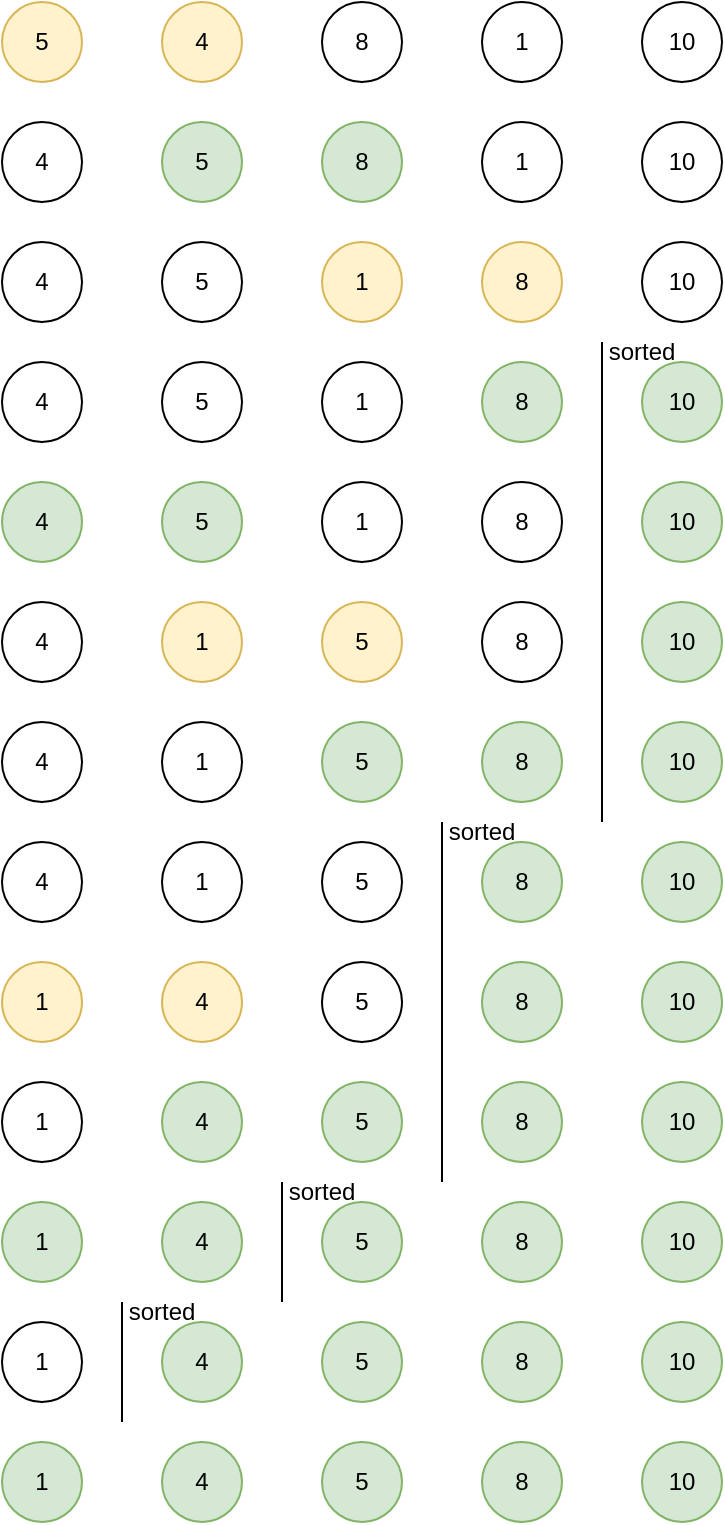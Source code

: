 <mxfile version="22.1.3" type="github">
  <diagram name="Page-1" id="RFBaPc5K5OmR-_8Ed8LZ">
    <mxGraphModel dx="1434" dy="759" grid="1" gridSize="10" guides="1" tooltips="1" connect="1" arrows="1" fold="1" page="1" pageScale="1" pageWidth="827" pageHeight="1169" math="0" shadow="0">
      <root>
        <mxCell id="0" />
        <mxCell id="1" parent="0" />
        <mxCell id="aoS1Anyq2JgAf3qkxeZy-1" value="5" style="ellipse;whiteSpace=wrap;html=1;aspect=fixed;fillColor=#fff2cc;strokeColor=#d6b656;" vertex="1" parent="1">
          <mxGeometry width="40" height="40" as="geometry" />
        </mxCell>
        <mxCell id="aoS1Anyq2JgAf3qkxeZy-2" value="4" style="ellipse;whiteSpace=wrap;html=1;aspect=fixed;fillColor=#fff2cc;strokeColor=#d6b656;" vertex="1" parent="1">
          <mxGeometry x="80" width="40" height="40" as="geometry" />
        </mxCell>
        <mxCell id="aoS1Anyq2JgAf3qkxeZy-3" value="8" style="ellipse;whiteSpace=wrap;html=1;aspect=fixed;" vertex="1" parent="1">
          <mxGeometry x="160" width="40" height="40" as="geometry" />
        </mxCell>
        <mxCell id="aoS1Anyq2JgAf3qkxeZy-4" value="1" style="ellipse;whiteSpace=wrap;html=1;aspect=fixed;" vertex="1" parent="1">
          <mxGeometry x="240" width="40" height="40" as="geometry" />
        </mxCell>
        <mxCell id="aoS1Anyq2JgAf3qkxeZy-5" value="10" style="ellipse;whiteSpace=wrap;html=1;aspect=fixed;" vertex="1" parent="1">
          <mxGeometry x="320" width="40" height="40" as="geometry" />
        </mxCell>
        <mxCell id="aoS1Anyq2JgAf3qkxeZy-15" value="4" style="ellipse;whiteSpace=wrap;html=1;aspect=fixed;" vertex="1" parent="1">
          <mxGeometry y="60" width="40" height="40" as="geometry" />
        </mxCell>
        <mxCell id="aoS1Anyq2JgAf3qkxeZy-16" value="5" style="ellipse;whiteSpace=wrap;html=1;aspect=fixed;fillColor=#d5e8d4;strokeColor=#82b366;" vertex="1" parent="1">
          <mxGeometry x="80" y="60" width="40" height="40" as="geometry" />
        </mxCell>
        <mxCell id="aoS1Anyq2JgAf3qkxeZy-17" value="8" style="ellipse;whiteSpace=wrap;html=1;aspect=fixed;fillColor=#d5e8d4;strokeColor=#82b366;" vertex="1" parent="1">
          <mxGeometry x="160" y="60" width="40" height="40" as="geometry" />
        </mxCell>
        <mxCell id="aoS1Anyq2JgAf3qkxeZy-18" value="1" style="ellipse;whiteSpace=wrap;html=1;aspect=fixed;" vertex="1" parent="1">
          <mxGeometry x="240" y="60" width="40" height="40" as="geometry" />
        </mxCell>
        <mxCell id="aoS1Anyq2JgAf3qkxeZy-19" value="10" style="ellipse;whiteSpace=wrap;html=1;aspect=fixed;" vertex="1" parent="1">
          <mxGeometry x="320" y="60" width="40" height="40" as="geometry" />
        </mxCell>
        <mxCell id="aoS1Anyq2JgAf3qkxeZy-25" value="4" style="ellipse;whiteSpace=wrap;html=1;aspect=fixed;" vertex="1" parent="1">
          <mxGeometry y="120" width="40" height="40" as="geometry" />
        </mxCell>
        <mxCell id="aoS1Anyq2JgAf3qkxeZy-26" value="5" style="ellipse;whiteSpace=wrap;html=1;aspect=fixed;" vertex="1" parent="1">
          <mxGeometry x="80" y="120" width="40" height="40" as="geometry" />
        </mxCell>
        <mxCell id="aoS1Anyq2JgAf3qkxeZy-27" value="1" style="ellipse;whiteSpace=wrap;html=1;aspect=fixed;fillColor=#fff2cc;strokeColor=#d6b656;" vertex="1" parent="1">
          <mxGeometry x="160" y="120" width="40" height="40" as="geometry" />
        </mxCell>
        <mxCell id="aoS1Anyq2JgAf3qkxeZy-28" value="8" style="ellipse;whiteSpace=wrap;html=1;aspect=fixed;fillColor=#fff2cc;strokeColor=#d6b656;" vertex="1" parent="1">
          <mxGeometry x="240" y="120" width="40" height="40" as="geometry" />
        </mxCell>
        <mxCell id="aoS1Anyq2JgAf3qkxeZy-29" value="10" style="ellipse;whiteSpace=wrap;html=1;aspect=fixed;" vertex="1" parent="1">
          <mxGeometry x="320" y="120" width="40" height="40" as="geometry" />
        </mxCell>
        <mxCell id="aoS1Anyq2JgAf3qkxeZy-35" value="4" style="ellipse;whiteSpace=wrap;html=1;aspect=fixed;" vertex="1" parent="1">
          <mxGeometry y="180" width="40" height="40" as="geometry" />
        </mxCell>
        <mxCell id="aoS1Anyq2JgAf3qkxeZy-36" value="5" style="ellipse;whiteSpace=wrap;html=1;aspect=fixed;" vertex="1" parent="1">
          <mxGeometry x="80" y="180" width="40" height="40" as="geometry" />
        </mxCell>
        <mxCell id="aoS1Anyq2JgAf3qkxeZy-37" value="1" style="ellipse;whiteSpace=wrap;html=1;aspect=fixed;" vertex="1" parent="1">
          <mxGeometry x="160" y="180" width="40" height="40" as="geometry" />
        </mxCell>
        <mxCell id="aoS1Anyq2JgAf3qkxeZy-38" value="8" style="ellipse;whiteSpace=wrap;html=1;aspect=fixed;fillColor=#d5e8d4;strokeColor=#82b366;" vertex="1" parent="1">
          <mxGeometry x="240" y="180" width="40" height="40" as="geometry" />
        </mxCell>
        <mxCell id="aoS1Anyq2JgAf3qkxeZy-39" value="10" style="ellipse;whiteSpace=wrap;html=1;aspect=fixed;fillColor=#d5e8d4;strokeColor=#82b366;" vertex="1" parent="1">
          <mxGeometry x="320" y="180" width="40" height="40" as="geometry" />
        </mxCell>
        <mxCell id="aoS1Anyq2JgAf3qkxeZy-40" value="" style="endArrow=none;html=1;rounded=0;" edge="1" parent="1">
          <mxGeometry width="50" height="50" relative="1" as="geometry">
            <mxPoint x="300" y="230" as="sourcePoint" />
            <mxPoint x="300" y="170" as="targetPoint" />
          </mxGeometry>
        </mxCell>
        <mxCell id="aoS1Anyq2JgAf3qkxeZy-41" value="sorted" style="text;html=1;strokeColor=none;fillColor=none;align=center;verticalAlign=middle;whiteSpace=wrap;rounded=0;" vertex="1" parent="1">
          <mxGeometry x="300" y="170" width="40" height="10" as="geometry" />
        </mxCell>
        <mxCell id="aoS1Anyq2JgAf3qkxeZy-42" value="4" style="ellipse;whiteSpace=wrap;html=1;aspect=fixed;fillColor=#d5e8d4;strokeColor=#82b366;" vertex="1" parent="1">
          <mxGeometry y="240" width="40" height="40" as="geometry" />
        </mxCell>
        <mxCell id="aoS1Anyq2JgAf3qkxeZy-43" value="5" style="ellipse;whiteSpace=wrap;html=1;aspect=fixed;fillColor=#d5e8d4;strokeColor=#82b366;" vertex="1" parent="1">
          <mxGeometry x="80" y="240" width="40" height="40" as="geometry" />
        </mxCell>
        <mxCell id="aoS1Anyq2JgAf3qkxeZy-44" value="1" style="ellipse;whiteSpace=wrap;html=1;aspect=fixed;" vertex="1" parent="1">
          <mxGeometry x="160" y="240" width="40" height="40" as="geometry" />
        </mxCell>
        <mxCell id="aoS1Anyq2JgAf3qkxeZy-45" value="8" style="ellipse;whiteSpace=wrap;html=1;aspect=fixed;" vertex="1" parent="1">
          <mxGeometry x="240" y="240" width="40" height="40" as="geometry" />
        </mxCell>
        <mxCell id="aoS1Anyq2JgAf3qkxeZy-46" value="10" style="ellipse;whiteSpace=wrap;html=1;aspect=fixed;fillColor=#d5e8d4;strokeColor=#82b366;" vertex="1" parent="1">
          <mxGeometry x="320" y="240" width="40" height="40" as="geometry" />
        </mxCell>
        <mxCell id="aoS1Anyq2JgAf3qkxeZy-48" value="" style="endArrow=none;html=1;rounded=0;" edge="1" parent="1">
          <mxGeometry width="50" height="50" relative="1" as="geometry">
            <mxPoint x="300" y="290" as="sourcePoint" />
            <mxPoint x="300" y="230" as="targetPoint" />
          </mxGeometry>
        </mxCell>
        <mxCell id="aoS1Anyq2JgAf3qkxeZy-49" value="4" style="ellipse;whiteSpace=wrap;html=1;aspect=fixed;" vertex="1" parent="1">
          <mxGeometry y="300" width="40" height="40" as="geometry" />
        </mxCell>
        <mxCell id="aoS1Anyq2JgAf3qkxeZy-50" value="1" style="ellipse;whiteSpace=wrap;html=1;aspect=fixed;fillColor=#fff2cc;strokeColor=#d6b656;" vertex="1" parent="1">
          <mxGeometry x="80" y="300" width="40" height="40" as="geometry" />
        </mxCell>
        <mxCell id="aoS1Anyq2JgAf3qkxeZy-51" value="5" style="ellipse;whiteSpace=wrap;html=1;aspect=fixed;fillColor=#fff2cc;strokeColor=#d6b656;" vertex="1" parent="1">
          <mxGeometry x="160" y="300" width="40" height="40" as="geometry" />
        </mxCell>
        <mxCell id="aoS1Anyq2JgAf3qkxeZy-52" value="8" style="ellipse;whiteSpace=wrap;html=1;aspect=fixed;" vertex="1" parent="1">
          <mxGeometry x="240" y="300" width="40" height="40" as="geometry" />
        </mxCell>
        <mxCell id="aoS1Anyq2JgAf3qkxeZy-53" value="10" style="ellipse;whiteSpace=wrap;html=1;aspect=fixed;fillColor=#d5e8d4;strokeColor=#82b366;" vertex="1" parent="1">
          <mxGeometry x="320" y="300" width="40" height="40" as="geometry" />
        </mxCell>
        <mxCell id="aoS1Anyq2JgAf3qkxeZy-55" value="" style="endArrow=none;html=1;rounded=0;" edge="1" parent="1">
          <mxGeometry width="50" height="50" relative="1" as="geometry">
            <mxPoint x="300" y="350" as="sourcePoint" />
            <mxPoint x="300" y="290" as="targetPoint" />
          </mxGeometry>
        </mxCell>
        <mxCell id="aoS1Anyq2JgAf3qkxeZy-56" value="4" style="ellipse;whiteSpace=wrap;html=1;aspect=fixed;" vertex="1" parent="1">
          <mxGeometry y="360" width="40" height="40" as="geometry" />
        </mxCell>
        <mxCell id="aoS1Anyq2JgAf3qkxeZy-57" value="1" style="ellipse;whiteSpace=wrap;html=1;aspect=fixed;" vertex="1" parent="1">
          <mxGeometry x="80" y="360" width="40" height="40" as="geometry" />
        </mxCell>
        <mxCell id="aoS1Anyq2JgAf3qkxeZy-58" value="5" style="ellipse;whiteSpace=wrap;html=1;aspect=fixed;fillColor=#d5e8d4;strokeColor=#82b366;" vertex="1" parent="1">
          <mxGeometry x="160" y="360" width="40" height="40" as="geometry" />
        </mxCell>
        <mxCell id="aoS1Anyq2JgAf3qkxeZy-59" value="8" style="ellipse;whiteSpace=wrap;html=1;aspect=fixed;fillColor=#d5e8d4;strokeColor=#82b366;" vertex="1" parent="1">
          <mxGeometry x="240" y="360" width="40" height="40" as="geometry" />
        </mxCell>
        <mxCell id="aoS1Anyq2JgAf3qkxeZy-60" value="10" style="ellipse;whiteSpace=wrap;html=1;aspect=fixed;fillColor=#d5e8d4;strokeColor=#82b366;" vertex="1" parent="1">
          <mxGeometry x="320" y="360" width="40" height="40" as="geometry" />
        </mxCell>
        <mxCell id="aoS1Anyq2JgAf3qkxeZy-62" value="" style="endArrow=none;html=1;rounded=0;" edge="1" parent="1">
          <mxGeometry width="50" height="50" relative="1" as="geometry">
            <mxPoint x="300" y="410" as="sourcePoint" />
            <mxPoint x="300" y="350" as="targetPoint" />
          </mxGeometry>
        </mxCell>
        <mxCell id="aoS1Anyq2JgAf3qkxeZy-63" value="4" style="ellipse;whiteSpace=wrap;html=1;aspect=fixed;" vertex="1" parent="1">
          <mxGeometry y="420" width="40" height="40" as="geometry" />
        </mxCell>
        <mxCell id="aoS1Anyq2JgAf3qkxeZy-64" value="1" style="ellipse;whiteSpace=wrap;html=1;aspect=fixed;" vertex="1" parent="1">
          <mxGeometry x="80" y="420" width="40" height="40" as="geometry" />
        </mxCell>
        <mxCell id="aoS1Anyq2JgAf3qkxeZy-65" value="5" style="ellipse;whiteSpace=wrap;html=1;aspect=fixed;" vertex="1" parent="1">
          <mxGeometry x="160" y="420" width="40" height="40" as="geometry" />
        </mxCell>
        <mxCell id="aoS1Anyq2JgAf3qkxeZy-66" value="8" style="ellipse;whiteSpace=wrap;html=1;aspect=fixed;fillColor=#d5e8d4;strokeColor=#82b366;" vertex="1" parent="1">
          <mxGeometry x="240" y="420" width="40" height="40" as="geometry" />
        </mxCell>
        <mxCell id="aoS1Anyq2JgAf3qkxeZy-67" value="10" style="ellipse;whiteSpace=wrap;html=1;aspect=fixed;fillColor=#d5e8d4;strokeColor=#82b366;" vertex="1" parent="1">
          <mxGeometry x="320" y="420" width="40" height="40" as="geometry" />
        </mxCell>
        <mxCell id="aoS1Anyq2JgAf3qkxeZy-68" value="sorted" style="text;html=1;strokeColor=none;fillColor=none;align=center;verticalAlign=middle;whiteSpace=wrap;rounded=0;" vertex="1" parent="1">
          <mxGeometry x="220" y="410" width="40" height="10" as="geometry" />
        </mxCell>
        <mxCell id="aoS1Anyq2JgAf3qkxeZy-69" value="" style="endArrow=none;html=1;rounded=0;" edge="1" parent="1">
          <mxGeometry width="50" height="50" relative="1" as="geometry">
            <mxPoint x="220" y="470" as="sourcePoint" />
            <mxPoint x="220" y="410" as="targetPoint" />
          </mxGeometry>
        </mxCell>
        <mxCell id="aoS1Anyq2JgAf3qkxeZy-70" value="1" style="ellipse;whiteSpace=wrap;html=1;aspect=fixed;fillColor=#fff2cc;strokeColor=#d6b656;" vertex="1" parent="1">
          <mxGeometry y="480" width="40" height="40" as="geometry" />
        </mxCell>
        <mxCell id="aoS1Anyq2JgAf3qkxeZy-71" value="4" style="ellipse;whiteSpace=wrap;html=1;aspect=fixed;fillColor=#fff2cc;strokeColor=#d6b656;" vertex="1" parent="1">
          <mxGeometry x="80" y="480" width="40" height="40" as="geometry" />
        </mxCell>
        <mxCell id="aoS1Anyq2JgAf3qkxeZy-72" value="5" style="ellipse;whiteSpace=wrap;html=1;aspect=fixed;" vertex="1" parent="1">
          <mxGeometry x="160" y="480" width="40" height="40" as="geometry" />
        </mxCell>
        <mxCell id="aoS1Anyq2JgAf3qkxeZy-73" value="8" style="ellipse;whiteSpace=wrap;html=1;aspect=fixed;fillColor=#d5e8d4;strokeColor=#82b366;" vertex="1" parent="1">
          <mxGeometry x="240" y="480" width="40" height="40" as="geometry" />
        </mxCell>
        <mxCell id="aoS1Anyq2JgAf3qkxeZy-74" value="10" style="ellipse;whiteSpace=wrap;html=1;aspect=fixed;fillColor=#d5e8d4;strokeColor=#82b366;" vertex="1" parent="1">
          <mxGeometry x="320" y="480" width="40" height="40" as="geometry" />
        </mxCell>
        <mxCell id="aoS1Anyq2JgAf3qkxeZy-76" value="" style="endArrow=none;html=1;rounded=0;" edge="1" parent="1">
          <mxGeometry width="50" height="50" relative="1" as="geometry">
            <mxPoint x="220" y="530" as="sourcePoint" />
            <mxPoint x="220" y="470" as="targetPoint" />
          </mxGeometry>
        </mxCell>
        <mxCell id="aoS1Anyq2JgAf3qkxeZy-77" value="1" style="ellipse;whiteSpace=wrap;html=1;aspect=fixed;" vertex="1" parent="1">
          <mxGeometry y="540" width="40" height="40" as="geometry" />
        </mxCell>
        <mxCell id="aoS1Anyq2JgAf3qkxeZy-78" value="4" style="ellipse;whiteSpace=wrap;html=1;aspect=fixed;fillColor=#d5e8d4;strokeColor=#82b366;" vertex="1" parent="1">
          <mxGeometry x="80" y="540" width="40" height="40" as="geometry" />
        </mxCell>
        <mxCell id="aoS1Anyq2JgAf3qkxeZy-79" value="5" style="ellipse;whiteSpace=wrap;html=1;aspect=fixed;fillColor=#d5e8d4;strokeColor=#82b366;" vertex="1" parent="1">
          <mxGeometry x="160" y="540" width="40" height="40" as="geometry" />
        </mxCell>
        <mxCell id="aoS1Anyq2JgAf3qkxeZy-80" value="8" style="ellipse;whiteSpace=wrap;html=1;aspect=fixed;fillColor=#d5e8d4;strokeColor=#82b366;" vertex="1" parent="1">
          <mxGeometry x="240" y="540" width="40" height="40" as="geometry" />
        </mxCell>
        <mxCell id="aoS1Anyq2JgAf3qkxeZy-81" value="10" style="ellipse;whiteSpace=wrap;html=1;aspect=fixed;fillColor=#d5e8d4;strokeColor=#82b366;" vertex="1" parent="1">
          <mxGeometry x="320" y="540" width="40" height="40" as="geometry" />
        </mxCell>
        <mxCell id="aoS1Anyq2JgAf3qkxeZy-83" value="" style="endArrow=none;html=1;rounded=0;" edge="1" parent="1">
          <mxGeometry width="50" height="50" relative="1" as="geometry">
            <mxPoint x="220" y="590" as="sourcePoint" />
            <mxPoint x="220" y="530" as="targetPoint" />
          </mxGeometry>
        </mxCell>
        <mxCell id="aoS1Anyq2JgAf3qkxeZy-84" value="1" style="ellipse;whiteSpace=wrap;html=1;aspect=fixed;fillColor=#d5e8d4;strokeColor=#82b366;" vertex="1" parent="1">
          <mxGeometry y="600" width="40" height="40" as="geometry" />
        </mxCell>
        <mxCell id="aoS1Anyq2JgAf3qkxeZy-85" value="4" style="ellipse;whiteSpace=wrap;html=1;aspect=fixed;fillColor=#d5e8d4;strokeColor=#82b366;" vertex="1" parent="1">
          <mxGeometry x="80" y="600" width="40" height="40" as="geometry" />
        </mxCell>
        <mxCell id="aoS1Anyq2JgAf3qkxeZy-86" value="5" style="ellipse;whiteSpace=wrap;html=1;aspect=fixed;fillColor=#d5e8d4;strokeColor=#82b366;" vertex="1" parent="1">
          <mxGeometry x="160" y="600" width="40" height="40" as="geometry" />
        </mxCell>
        <mxCell id="aoS1Anyq2JgAf3qkxeZy-87" value="8" style="ellipse;whiteSpace=wrap;html=1;aspect=fixed;fillColor=#d5e8d4;strokeColor=#82b366;" vertex="1" parent="1">
          <mxGeometry x="240" y="600" width="40" height="40" as="geometry" />
        </mxCell>
        <mxCell id="aoS1Anyq2JgAf3qkxeZy-88" value="10" style="ellipse;whiteSpace=wrap;html=1;aspect=fixed;fillColor=#d5e8d4;strokeColor=#82b366;" vertex="1" parent="1">
          <mxGeometry x="320" y="600" width="40" height="40" as="geometry" />
        </mxCell>
        <mxCell id="aoS1Anyq2JgAf3qkxeZy-89" value="sorted" style="text;html=1;strokeColor=none;fillColor=none;align=center;verticalAlign=middle;whiteSpace=wrap;rounded=0;" vertex="1" parent="1">
          <mxGeometry x="140" y="590" width="40" height="10" as="geometry" />
        </mxCell>
        <mxCell id="aoS1Anyq2JgAf3qkxeZy-90" value="" style="endArrow=none;html=1;rounded=0;" edge="1" parent="1">
          <mxGeometry width="50" height="50" relative="1" as="geometry">
            <mxPoint x="140" y="650" as="sourcePoint" />
            <mxPoint x="140" y="590" as="targetPoint" />
          </mxGeometry>
        </mxCell>
        <mxCell id="aoS1Anyq2JgAf3qkxeZy-99" value="1" style="ellipse;whiteSpace=wrap;html=1;aspect=fixed;" vertex="1" parent="1">
          <mxGeometry y="660" width="40" height="40" as="geometry" />
        </mxCell>
        <mxCell id="aoS1Anyq2JgAf3qkxeZy-100" value="4" style="ellipse;whiteSpace=wrap;html=1;aspect=fixed;fillColor=#d5e8d4;strokeColor=#82b366;" vertex="1" parent="1">
          <mxGeometry x="80" y="660" width="40" height="40" as="geometry" />
        </mxCell>
        <mxCell id="aoS1Anyq2JgAf3qkxeZy-101" value="5" style="ellipse;whiteSpace=wrap;html=1;aspect=fixed;fillColor=#d5e8d4;strokeColor=#82b366;" vertex="1" parent="1">
          <mxGeometry x="160" y="660" width="40" height="40" as="geometry" />
        </mxCell>
        <mxCell id="aoS1Anyq2JgAf3qkxeZy-102" value="8" style="ellipse;whiteSpace=wrap;html=1;aspect=fixed;fillColor=#d5e8d4;strokeColor=#82b366;" vertex="1" parent="1">
          <mxGeometry x="240" y="660" width="40" height="40" as="geometry" />
        </mxCell>
        <mxCell id="aoS1Anyq2JgAf3qkxeZy-103" value="10" style="ellipse;whiteSpace=wrap;html=1;aspect=fixed;fillColor=#d5e8d4;strokeColor=#82b366;" vertex="1" parent="1">
          <mxGeometry x="320" y="660" width="40" height="40" as="geometry" />
        </mxCell>
        <mxCell id="aoS1Anyq2JgAf3qkxeZy-104" value="sorted" style="text;html=1;strokeColor=none;fillColor=none;align=center;verticalAlign=middle;whiteSpace=wrap;rounded=0;" vertex="1" parent="1">
          <mxGeometry x="60" y="650" width="40" height="10" as="geometry" />
        </mxCell>
        <mxCell id="aoS1Anyq2JgAf3qkxeZy-105" value="" style="endArrow=none;html=1;rounded=0;" edge="1" parent="1">
          <mxGeometry width="50" height="50" relative="1" as="geometry">
            <mxPoint x="60" y="710" as="sourcePoint" />
            <mxPoint x="60" y="650" as="targetPoint" />
          </mxGeometry>
        </mxCell>
        <mxCell id="aoS1Anyq2JgAf3qkxeZy-106" value="1" style="ellipse;whiteSpace=wrap;html=1;aspect=fixed;fillColor=#d5e8d4;strokeColor=#82b366;" vertex="1" parent="1">
          <mxGeometry y="720" width="40" height="40" as="geometry" />
        </mxCell>
        <mxCell id="aoS1Anyq2JgAf3qkxeZy-107" value="4" style="ellipse;whiteSpace=wrap;html=1;aspect=fixed;fillColor=#d5e8d4;strokeColor=#82b366;" vertex="1" parent="1">
          <mxGeometry x="80" y="720" width="40" height="40" as="geometry" />
        </mxCell>
        <mxCell id="aoS1Anyq2JgAf3qkxeZy-108" value="5" style="ellipse;whiteSpace=wrap;html=1;aspect=fixed;fillColor=#d5e8d4;strokeColor=#82b366;" vertex="1" parent="1">
          <mxGeometry x="160" y="720" width="40" height="40" as="geometry" />
        </mxCell>
        <mxCell id="aoS1Anyq2JgAf3qkxeZy-109" value="8" style="ellipse;whiteSpace=wrap;html=1;aspect=fixed;fillColor=#d5e8d4;strokeColor=#82b366;" vertex="1" parent="1">
          <mxGeometry x="240" y="720" width="40" height="40" as="geometry" />
        </mxCell>
        <mxCell id="aoS1Anyq2JgAf3qkxeZy-110" value="10" style="ellipse;whiteSpace=wrap;html=1;aspect=fixed;fillColor=#d5e8d4;strokeColor=#82b366;" vertex="1" parent="1">
          <mxGeometry x="320" y="720" width="40" height="40" as="geometry" />
        </mxCell>
      </root>
    </mxGraphModel>
  </diagram>
</mxfile>
